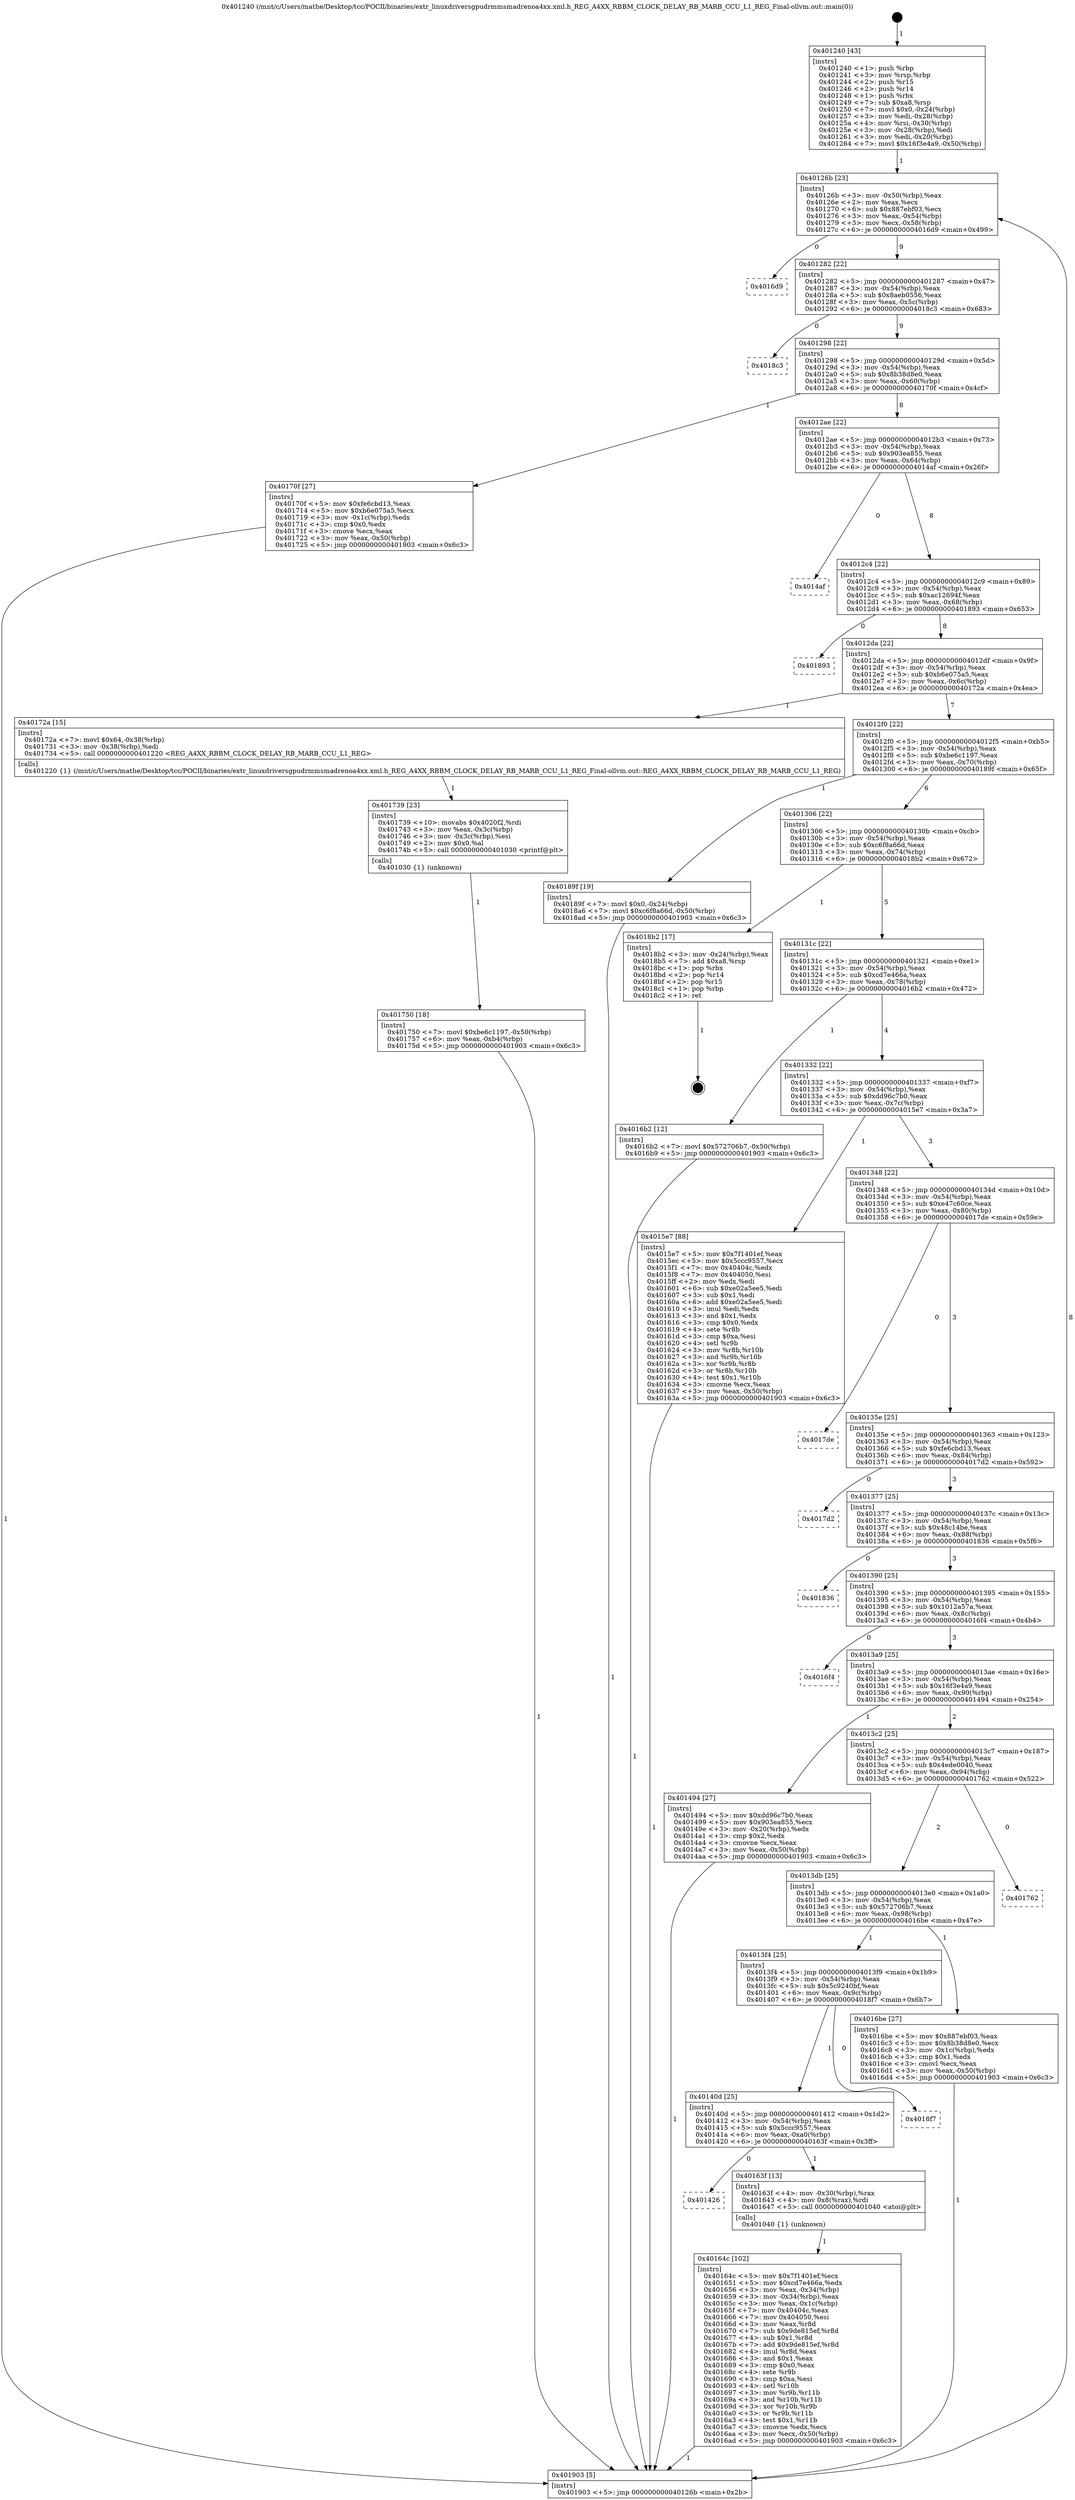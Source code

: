 digraph "0x401240" {
  label = "0x401240 (/mnt/c/Users/mathe/Desktop/tcc/POCII/binaries/extr_linuxdriversgpudrmmsmadrenoa4xx.xml.h_REG_A4XX_RBBM_CLOCK_DELAY_RB_MARB_CCU_L1_REG_Final-ollvm.out::main(0))"
  labelloc = "t"
  node[shape=record]

  Entry [label="",width=0.3,height=0.3,shape=circle,fillcolor=black,style=filled]
  "0x40126b" [label="{
     0x40126b [23]\l
     | [instrs]\l
     &nbsp;&nbsp;0x40126b \<+3\>: mov -0x50(%rbp),%eax\l
     &nbsp;&nbsp;0x40126e \<+2\>: mov %eax,%ecx\l
     &nbsp;&nbsp;0x401270 \<+6\>: sub $0x887ebf03,%ecx\l
     &nbsp;&nbsp;0x401276 \<+3\>: mov %eax,-0x54(%rbp)\l
     &nbsp;&nbsp;0x401279 \<+3\>: mov %ecx,-0x58(%rbp)\l
     &nbsp;&nbsp;0x40127c \<+6\>: je 00000000004016d9 \<main+0x499\>\l
  }"]
  "0x4016d9" [label="{
     0x4016d9\l
  }", style=dashed]
  "0x401282" [label="{
     0x401282 [22]\l
     | [instrs]\l
     &nbsp;&nbsp;0x401282 \<+5\>: jmp 0000000000401287 \<main+0x47\>\l
     &nbsp;&nbsp;0x401287 \<+3\>: mov -0x54(%rbp),%eax\l
     &nbsp;&nbsp;0x40128a \<+5\>: sub $0x8aeb0556,%eax\l
     &nbsp;&nbsp;0x40128f \<+3\>: mov %eax,-0x5c(%rbp)\l
     &nbsp;&nbsp;0x401292 \<+6\>: je 00000000004018c3 \<main+0x683\>\l
  }"]
  Exit [label="",width=0.3,height=0.3,shape=circle,fillcolor=black,style=filled,peripheries=2]
  "0x4018c3" [label="{
     0x4018c3\l
  }", style=dashed]
  "0x401298" [label="{
     0x401298 [22]\l
     | [instrs]\l
     &nbsp;&nbsp;0x401298 \<+5\>: jmp 000000000040129d \<main+0x5d\>\l
     &nbsp;&nbsp;0x40129d \<+3\>: mov -0x54(%rbp),%eax\l
     &nbsp;&nbsp;0x4012a0 \<+5\>: sub $0x8b38d8e0,%eax\l
     &nbsp;&nbsp;0x4012a5 \<+3\>: mov %eax,-0x60(%rbp)\l
     &nbsp;&nbsp;0x4012a8 \<+6\>: je 000000000040170f \<main+0x4cf\>\l
  }"]
  "0x401750" [label="{
     0x401750 [18]\l
     | [instrs]\l
     &nbsp;&nbsp;0x401750 \<+7\>: movl $0xbe6c1197,-0x50(%rbp)\l
     &nbsp;&nbsp;0x401757 \<+6\>: mov %eax,-0xb4(%rbp)\l
     &nbsp;&nbsp;0x40175d \<+5\>: jmp 0000000000401903 \<main+0x6c3\>\l
  }"]
  "0x40170f" [label="{
     0x40170f [27]\l
     | [instrs]\l
     &nbsp;&nbsp;0x40170f \<+5\>: mov $0xfe6cbd13,%eax\l
     &nbsp;&nbsp;0x401714 \<+5\>: mov $0xb6e075a5,%ecx\l
     &nbsp;&nbsp;0x401719 \<+3\>: mov -0x1c(%rbp),%edx\l
     &nbsp;&nbsp;0x40171c \<+3\>: cmp $0x0,%edx\l
     &nbsp;&nbsp;0x40171f \<+3\>: cmove %ecx,%eax\l
     &nbsp;&nbsp;0x401722 \<+3\>: mov %eax,-0x50(%rbp)\l
     &nbsp;&nbsp;0x401725 \<+5\>: jmp 0000000000401903 \<main+0x6c3\>\l
  }"]
  "0x4012ae" [label="{
     0x4012ae [22]\l
     | [instrs]\l
     &nbsp;&nbsp;0x4012ae \<+5\>: jmp 00000000004012b3 \<main+0x73\>\l
     &nbsp;&nbsp;0x4012b3 \<+3\>: mov -0x54(%rbp),%eax\l
     &nbsp;&nbsp;0x4012b6 \<+5\>: sub $0x903ea855,%eax\l
     &nbsp;&nbsp;0x4012bb \<+3\>: mov %eax,-0x64(%rbp)\l
     &nbsp;&nbsp;0x4012be \<+6\>: je 00000000004014af \<main+0x26f\>\l
  }"]
  "0x401739" [label="{
     0x401739 [23]\l
     | [instrs]\l
     &nbsp;&nbsp;0x401739 \<+10\>: movabs $0x4020f2,%rdi\l
     &nbsp;&nbsp;0x401743 \<+3\>: mov %eax,-0x3c(%rbp)\l
     &nbsp;&nbsp;0x401746 \<+3\>: mov -0x3c(%rbp),%esi\l
     &nbsp;&nbsp;0x401749 \<+2\>: mov $0x0,%al\l
     &nbsp;&nbsp;0x40174b \<+5\>: call 0000000000401030 \<printf@plt\>\l
     | [calls]\l
     &nbsp;&nbsp;0x401030 \{1\} (unknown)\l
  }"]
  "0x4014af" [label="{
     0x4014af\l
  }", style=dashed]
  "0x4012c4" [label="{
     0x4012c4 [22]\l
     | [instrs]\l
     &nbsp;&nbsp;0x4012c4 \<+5\>: jmp 00000000004012c9 \<main+0x89\>\l
     &nbsp;&nbsp;0x4012c9 \<+3\>: mov -0x54(%rbp),%eax\l
     &nbsp;&nbsp;0x4012cc \<+5\>: sub $0xac12694f,%eax\l
     &nbsp;&nbsp;0x4012d1 \<+3\>: mov %eax,-0x68(%rbp)\l
     &nbsp;&nbsp;0x4012d4 \<+6\>: je 0000000000401893 \<main+0x653\>\l
  }"]
  "0x40164c" [label="{
     0x40164c [102]\l
     | [instrs]\l
     &nbsp;&nbsp;0x40164c \<+5\>: mov $0x7f1401ef,%ecx\l
     &nbsp;&nbsp;0x401651 \<+5\>: mov $0xcd7e466a,%edx\l
     &nbsp;&nbsp;0x401656 \<+3\>: mov %eax,-0x34(%rbp)\l
     &nbsp;&nbsp;0x401659 \<+3\>: mov -0x34(%rbp),%eax\l
     &nbsp;&nbsp;0x40165c \<+3\>: mov %eax,-0x1c(%rbp)\l
     &nbsp;&nbsp;0x40165f \<+7\>: mov 0x40404c,%eax\l
     &nbsp;&nbsp;0x401666 \<+7\>: mov 0x404050,%esi\l
     &nbsp;&nbsp;0x40166d \<+3\>: mov %eax,%r8d\l
     &nbsp;&nbsp;0x401670 \<+7\>: sub $0x9de815ef,%r8d\l
     &nbsp;&nbsp;0x401677 \<+4\>: sub $0x1,%r8d\l
     &nbsp;&nbsp;0x40167b \<+7\>: add $0x9de815ef,%r8d\l
     &nbsp;&nbsp;0x401682 \<+4\>: imul %r8d,%eax\l
     &nbsp;&nbsp;0x401686 \<+3\>: and $0x1,%eax\l
     &nbsp;&nbsp;0x401689 \<+3\>: cmp $0x0,%eax\l
     &nbsp;&nbsp;0x40168c \<+4\>: sete %r9b\l
     &nbsp;&nbsp;0x401690 \<+3\>: cmp $0xa,%esi\l
     &nbsp;&nbsp;0x401693 \<+4\>: setl %r10b\l
     &nbsp;&nbsp;0x401697 \<+3\>: mov %r9b,%r11b\l
     &nbsp;&nbsp;0x40169a \<+3\>: and %r10b,%r11b\l
     &nbsp;&nbsp;0x40169d \<+3\>: xor %r10b,%r9b\l
     &nbsp;&nbsp;0x4016a0 \<+3\>: or %r9b,%r11b\l
     &nbsp;&nbsp;0x4016a3 \<+4\>: test $0x1,%r11b\l
     &nbsp;&nbsp;0x4016a7 \<+3\>: cmovne %edx,%ecx\l
     &nbsp;&nbsp;0x4016aa \<+3\>: mov %ecx,-0x50(%rbp)\l
     &nbsp;&nbsp;0x4016ad \<+5\>: jmp 0000000000401903 \<main+0x6c3\>\l
  }"]
  "0x401893" [label="{
     0x401893\l
  }", style=dashed]
  "0x4012da" [label="{
     0x4012da [22]\l
     | [instrs]\l
     &nbsp;&nbsp;0x4012da \<+5\>: jmp 00000000004012df \<main+0x9f\>\l
     &nbsp;&nbsp;0x4012df \<+3\>: mov -0x54(%rbp),%eax\l
     &nbsp;&nbsp;0x4012e2 \<+5\>: sub $0xb6e075a5,%eax\l
     &nbsp;&nbsp;0x4012e7 \<+3\>: mov %eax,-0x6c(%rbp)\l
     &nbsp;&nbsp;0x4012ea \<+6\>: je 000000000040172a \<main+0x4ea\>\l
  }"]
  "0x401426" [label="{
     0x401426\l
  }", style=dashed]
  "0x40172a" [label="{
     0x40172a [15]\l
     | [instrs]\l
     &nbsp;&nbsp;0x40172a \<+7\>: movl $0x64,-0x38(%rbp)\l
     &nbsp;&nbsp;0x401731 \<+3\>: mov -0x38(%rbp),%edi\l
     &nbsp;&nbsp;0x401734 \<+5\>: call 0000000000401220 \<REG_A4XX_RBBM_CLOCK_DELAY_RB_MARB_CCU_L1_REG\>\l
     | [calls]\l
     &nbsp;&nbsp;0x401220 \{1\} (/mnt/c/Users/mathe/Desktop/tcc/POCII/binaries/extr_linuxdriversgpudrmmsmadrenoa4xx.xml.h_REG_A4XX_RBBM_CLOCK_DELAY_RB_MARB_CCU_L1_REG_Final-ollvm.out::REG_A4XX_RBBM_CLOCK_DELAY_RB_MARB_CCU_L1_REG)\l
  }"]
  "0x4012f0" [label="{
     0x4012f0 [22]\l
     | [instrs]\l
     &nbsp;&nbsp;0x4012f0 \<+5\>: jmp 00000000004012f5 \<main+0xb5\>\l
     &nbsp;&nbsp;0x4012f5 \<+3\>: mov -0x54(%rbp),%eax\l
     &nbsp;&nbsp;0x4012f8 \<+5\>: sub $0xbe6c1197,%eax\l
     &nbsp;&nbsp;0x4012fd \<+3\>: mov %eax,-0x70(%rbp)\l
     &nbsp;&nbsp;0x401300 \<+6\>: je 000000000040189f \<main+0x65f\>\l
  }"]
  "0x40163f" [label="{
     0x40163f [13]\l
     | [instrs]\l
     &nbsp;&nbsp;0x40163f \<+4\>: mov -0x30(%rbp),%rax\l
     &nbsp;&nbsp;0x401643 \<+4\>: mov 0x8(%rax),%rdi\l
     &nbsp;&nbsp;0x401647 \<+5\>: call 0000000000401040 \<atoi@plt\>\l
     | [calls]\l
     &nbsp;&nbsp;0x401040 \{1\} (unknown)\l
  }"]
  "0x40189f" [label="{
     0x40189f [19]\l
     | [instrs]\l
     &nbsp;&nbsp;0x40189f \<+7\>: movl $0x0,-0x24(%rbp)\l
     &nbsp;&nbsp;0x4018a6 \<+7\>: movl $0xc6f8a66d,-0x50(%rbp)\l
     &nbsp;&nbsp;0x4018ad \<+5\>: jmp 0000000000401903 \<main+0x6c3\>\l
  }"]
  "0x401306" [label="{
     0x401306 [22]\l
     | [instrs]\l
     &nbsp;&nbsp;0x401306 \<+5\>: jmp 000000000040130b \<main+0xcb\>\l
     &nbsp;&nbsp;0x40130b \<+3\>: mov -0x54(%rbp),%eax\l
     &nbsp;&nbsp;0x40130e \<+5\>: sub $0xc6f8a66d,%eax\l
     &nbsp;&nbsp;0x401313 \<+3\>: mov %eax,-0x74(%rbp)\l
     &nbsp;&nbsp;0x401316 \<+6\>: je 00000000004018b2 \<main+0x672\>\l
  }"]
  "0x40140d" [label="{
     0x40140d [25]\l
     | [instrs]\l
     &nbsp;&nbsp;0x40140d \<+5\>: jmp 0000000000401412 \<main+0x1d2\>\l
     &nbsp;&nbsp;0x401412 \<+3\>: mov -0x54(%rbp),%eax\l
     &nbsp;&nbsp;0x401415 \<+5\>: sub $0x5ccc9557,%eax\l
     &nbsp;&nbsp;0x40141a \<+6\>: mov %eax,-0xa0(%rbp)\l
     &nbsp;&nbsp;0x401420 \<+6\>: je 000000000040163f \<main+0x3ff\>\l
  }"]
  "0x4018b2" [label="{
     0x4018b2 [17]\l
     | [instrs]\l
     &nbsp;&nbsp;0x4018b2 \<+3\>: mov -0x24(%rbp),%eax\l
     &nbsp;&nbsp;0x4018b5 \<+7\>: add $0xa8,%rsp\l
     &nbsp;&nbsp;0x4018bc \<+1\>: pop %rbx\l
     &nbsp;&nbsp;0x4018bd \<+2\>: pop %r14\l
     &nbsp;&nbsp;0x4018bf \<+2\>: pop %r15\l
     &nbsp;&nbsp;0x4018c1 \<+1\>: pop %rbp\l
     &nbsp;&nbsp;0x4018c2 \<+1\>: ret\l
  }"]
  "0x40131c" [label="{
     0x40131c [22]\l
     | [instrs]\l
     &nbsp;&nbsp;0x40131c \<+5\>: jmp 0000000000401321 \<main+0xe1\>\l
     &nbsp;&nbsp;0x401321 \<+3\>: mov -0x54(%rbp),%eax\l
     &nbsp;&nbsp;0x401324 \<+5\>: sub $0xcd7e466a,%eax\l
     &nbsp;&nbsp;0x401329 \<+3\>: mov %eax,-0x78(%rbp)\l
     &nbsp;&nbsp;0x40132c \<+6\>: je 00000000004016b2 \<main+0x472\>\l
  }"]
  "0x4018f7" [label="{
     0x4018f7\l
  }", style=dashed]
  "0x4016b2" [label="{
     0x4016b2 [12]\l
     | [instrs]\l
     &nbsp;&nbsp;0x4016b2 \<+7\>: movl $0x572706b7,-0x50(%rbp)\l
     &nbsp;&nbsp;0x4016b9 \<+5\>: jmp 0000000000401903 \<main+0x6c3\>\l
  }"]
  "0x401332" [label="{
     0x401332 [22]\l
     | [instrs]\l
     &nbsp;&nbsp;0x401332 \<+5\>: jmp 0000000000401337 \<main+0xf7\>\l
     &nbsp;&nbsp;0x401337 \<+3\>: mov -0x54(%rbp),%eax\l
     &nbsp;&nbsp;0x40133a \<+5\>: sub $0xdd96c7b0,%eax\l
     &nbsp;&nbsp;0x40133f \<+3\>: mov %eax,-0x7c(%rbp)\l
     &nbsp;&nbsp;0x401342 \<+6\>: je 00000000004015e7 \<main+0x3a7\>\l
  }"]
  "0x4013f4" [label="{
     0x4013f4 [25]\l
     | [instrs]\l
     &nbsp;&nbsp;0x4013f4 \<+5\>: jmp 00000000004013f9 \<main+0x1b9\>\l
     &nbsp;&nbsp;0x4013f9 \<+3\>: mov -0x54(%rbp),%eax\l
     &nbsp;&nbsp;0x4013fc \<+5\>: sub $0x5c9240bf,%eax\l
     &nbsp;&nbsp;0x401401 \<+6\>: mov %eax,-0x9c(%rbp)\l
     &nbsp;&nbsp;0x401407 \<+6\>: je 00000000004018f7 \<main+0x6b7\>\l
  }"]
  "0x4015e7" [label="{
     0x4015e7 [88]\l
     | [instrs]\l
     &nbsp;&nbsp;0x4015e7 \<+5\>: mov $0x7f1401ef,%eax\l
     &nbsp;&nbsp;0x4015ec \<+5\>: mov $0x5ccc9557,%ecx\l
     &nbsp;&nbsp;0x4015f1 \<+7\>: mov 0x40404c,%edx\l
     &nbsp;&nbsp;0x4015f8 \<+7\>: mov 0x404050,%esi\l
     &nbsp;&nbsp;0x4015ff \<+2\>: mov %edx,%edi\l
     &nbsp;&nbsp;0x401601 \<+6\>: sub $0xe02a5ee5,%edi\l
     &nbsp;&nbsp;0x401607 \<+3\>: sub $0x1,%edi\l
     &nbsp;&nbsp;0x40160a \<+6\>: add $0xe02a5ee5,%edi\l
     &nbsp;&nbsp;0x401610 \<+3\>: imul %edi,%edx\l
     &nbsp;&nbsp;0x401613 \<+3\>: and $0x1,%edx\l
     &nbsp;&nbsp;0x401616 \<+3\>: cmp $0x0,%edx\l
     &nbsp;&nbsp;0x401619 \<+4\>: sete %r8b\l
     &nbsp;&nbsp;0x40161d \<+3\>: cmp $0xa,%esi\l
     &nbsp;&nbsp;0x401620 \<+4\>: setl %r9b\l
     &nbsp;&nbsp;0x401624 \<+3\>: mov %r8b,%r10b\l
     &nbsp;&nbsp;0x401627 \<+3\>: and %r9b,%r10b\l
     &nbsp;&nbsp;0x40162a \<+3\>: xor %r9b,%r8b\l
     &nbsp;&nbsp;0x40162d \<+3\>: or %r8b,%r10b\l
     &nbsp;&nbsp;0x401630 \<+4\>: test $0x1,%r10b\l
     &nbsp;&nbsp;0x401634 \<+3\>: cmovne %ecx,%eax\l
     &nbsp;&nbsp;0x401637 \<+3\>: mov %eax,-0x50(%rbp)\l
     &nbsp;&nbsp;0x40163a \<+5\>: jmp 0000000000401903 \<main+0x6c3\>\l
  }"]
  "0x401348" [label="{
     0x401348 [22]\l
     | [instrs]\l
     &nbsp;&nbsp;0x401348 \<+5\>: jmp 000000000040134d \<main+0x10d\>\l
     &nbsp;&nbsp;0x40134d \<+3\>: mov -0x54(%rbp),%eax\l
     &nbsp;&nbsp;0x401350 \<+5\>: sub $0xe47c60ce,%eax\l
     &nbsp;&nbsp;0x401355 \<+3\>: mov %eax,-0x80(%rbp)\l
     &nbsp;&nbsp;0x401358 \<+6\>: je 00000000004017de \<main+0x59e\>\l
  }"]
  "0x4016be" [label="{
     0x4016be [27]\l
     | [instrs]\l
     &nbsp;&nbsp;0x4016be \<+5\>: mov $0x887ebf03,%eax\l
     &nbsp;&nbsp;0x4016c3 \<+5\>: mov $0x8b38d8e0,%ecx\l
     &nbsp;&nbsp;0x4016c8 \<+3\>: mov -0x1c(%rbp),%edx\l
     &nbsp;&nbsp;0x4016cb \<+3\>: cmp $0x1,%edx\l
     &nbsp;&nbsp;0x4016ce \<+3\>: cmovl %ecx,%eax\l
     &nbsp;&nbsp;0x4016d1 \<+3\>: mov %eax,-0x50(%rbp)\l
     &nbsp;&nbsp;0x4016d4 \<+5\>: jmp 0000000000401903 \<main+0x6c3\>\l
  }"]
  "0x4017de" [label="{
     0x4017de\l
  }", style=dashed]
  "0x40135e" [label="{
     0x40135e [25]\l
     | [instrs]\l
     &nbsp;&nbsp;0x40135e \<+5\>: jmp 0000000000401363 \<main+0x123\>\l
     &nbsp;&nbsp;0x401363 \<+3\>: mov -0x54(%rbp),%eax\l
     &nbsp;&nbsp;0x401366 \<+5\>: sub $0xfe6cbd13,%eax\l
     &nbsp;&nbsp;0x40136b \<+6\>: mov %eax,-0x84(%rbp)\l
     &nbsp;&nbsp;0x401371 \<+6\>: je 00000000004017d2 \<main+0x592\>\l
  }"]
  "0x4013db" [label="{
     0x4013db [25]\l
     | [instrs]\l
     &nbsp;&nbsp;0x4013db \<+5\>: jmp 00000000004013e0 \<main+0x1a0\>\l
     &nbsp;&nbsp;0x4013e0 \<+3\>: mov -0x54(%rbp),%eax\l
     &nbsp;&nbsp;0x4013e3 \<+5\>: sub $0x572706b7,%eax\l
     &nbsp;&nbsp;0x4013e8 \<+6\>: mov %eax,-0x98(%rbp)\l
     &nbsp;&nbsp;0x4013ee \<+6\>: je 00000000004016be \<main+0x47e\>\l
  }"]
  "0x4017d2" [label="{
     0x4017d2\l
  }", style=dashed]
  "0x401377" [label="{
     0x401377 [25]\l
     | [instrs]\l
     &nbsp;&nbsp;0x401377 \<+5\>: jmp 000000000040137c \<main+0x13c\>\l
     &nbsp;&nbsp;0x40137c \<+3\>: mov -0x54(%rbp),%eax\l
     &nbsp;&nbsp;0x40137f \<+5\>: sub $0x48c14be,%eax\l
     &nbsp;&nbsp;0x401384 \<+6\>: mov %eax,-0x88(%rbp)\l
     &nbsp;&nbsp;0x40138a \<+6\>: je 0000000000401836 \<main+0x5f6\>\l
  }"]
  "0x401762" [label="{
     0x401762\l
  }", style=dashed]
  "0x401836" [label="{
     0x401836\l
  }", style=dashed]
  "0x401390" [label="{
     0x401390 [25]\l
     | [instrs]\l
     &nbsp;&nbsp;0x401390 \<+5\>: jmp 0000000000401395 \<main+0x155\>\l
     &nbsp;&nbsp;0x401395 \<+3\>: mov -0x54(%rbp),%eax\l
     &nbsp;&nbsp;0x401398 \<+5\>: sub $0x1012a57a,%eax\l
     &nbsp;&nbsp;0x40139d \<+6\>: mov %eax,-0x8c(%rbp)\l
     &nbsp;&nbsp;0x4013a3 \<+6\>: je 00000000004016f4 \<main+0x4b4\>\l
  }"]
  "0x401240" [label="{
     0x401240 [43]\l
     | [instrs]\l
     &nbsp;&nbsp;0x401240 \<+1\>: push %rbp\l
     &nbsp;&nbsp;0x401241 \<+3\>: mov %rsp,%rbp\l
     &nbsp;&nbsp;0x401244 \<+2\>: push %r15\l
     &nbsp;&nbsp;0x401246 \<+2\>: push %r14\l
     &nbsp;&nbsp;0x401248 \<+1\>: push %rbx\l
     &nbsp;&nbsp;0x401249 \<+7\>: sub $0xa8,%rsp\l
     &nbsp;&nbsp;0x401250 \<+7\>: movl $0x0,-0x24(%rbp)\l
     &nbsp;&nbsp;0x401257 \<+3\>: mov %edi,-0x28(%rbp)\l
     &nbsp;&nbsp;0x40125a \<+4\>: mov %rsi,-0x30(%rbp)\l
     &nbsp;&nbsp;0x40125e \<+3\>: mov -0x28(%rbp),%edi\l
     &nbsp;&nbsp;0x401261 \<+3\>: mov %edi,-0x20(%rbp)\l
     &nbsp;&nbsp;0x401264 \<+7\>: movl $0x16f3e4a9,-0x50(%rbp)\l
  }"]
  "0x4016f4" [label="{
     0x4016f4\l
  }", style=dashed]
  "0x4013a9" [label="{
     0x4013a9 [25]\l
     | [instrs]\l
     &nbsp;&nbsp;0x4013a9 \<+5\>: jmp 00000000004013ae \<main+0x16e\>\l
     &nbsp;&nbsp;0x4013ae \<+3\>: mov -0x54(%rbp),%eax\l
     &nbsp;&nbsp;0x4013b1 \<+5\>: sub $0x16f3e4a9,%eax\l
     &nbsp;&nbsp;0x4013b6 \<+6\>: mov %eax,-0x90(%rbp)\l
     &nbsp;&nbsp;0x4013bc \<+6\>: je 0000000000401494 \<main+0x254\>\l
  }"]
  "0x401903" [label="{
     0x401903 [5]\l
     | [instrs]\l
     &nbsp;&nbsp;0x401903 \<+5\>: jmp 000000000040126b \<main+0x2b\>\l
  }"]
  "0x401494" [label="{
     0x401494 [27]\l
     | [instrs]\l
     &nbsp;&nbsp;0x401494 \<+5\>: mov $0xdd96c7b0,%eax\l
     &nbsp;&nbsp;0x401499 \<+5\>: mov $0x903ea855,%ecx\l
     &nbsp;&nbsp;0x40149e \<+3\>: mov -0x20(%rbp),%edx\l
     &nbsp;&nbsp;0x4014a1 \<+3\>: cmp $0x2,%edx\l
     &nbsp;&nbsp;0x4014a4 \<+3\>: cmovne %ecx,%eax\l
     &nbsp;&nbsp;0x4014a7 \<+3\>: mov %eax,-0x50(%rbp)\l
     &nbsp;&nbsp;0x4014aa \<+5\>: jmp 0000000000401903 \<main+0x6c3\>\l
  }"]
  "0x4013c2" [label="{
     0x4013c2 [25]\l
     | [instrs]\l
     &nbsp;&nbsp;0x4013c2 \<+5\>: jmp 00000000004013c7 \<main+0x187\>\l
     &nbsp;&nbsp;0x4013c7 \<+3\>: mov -0x54(%rbp),%eax\l
     &nbsp;&nbsp;0x4013ca \<+5\>: sub $0x4ede0040,%eax\l
     &nbsp;&nbsp;0x4013cf \<+6\>: mov %eax,-0x94(%rbp)\l
     &nbsp;&nbsp;0x4013d5 \<+6\>: je 0000000000401762 \<main+0x522\>\l
  }"]
  Entry -> "0x401240" [label=" 1"]
  "0x40126b" -> "0x4016d9" [label=" 0"]
  "0x40126b" -> "0x401282" [label=" 9"]
  "0x4018b2" -> Exit [label=" 1"]
  "0x401282" -> "0x4018c3" [label=" 0"]
  "0x401282" -> "0x401298" [label=" 9"]
  "0x40189f" -> "0x401903" [label=" 1"]
  "0x401298" -> "0x40170f" [label=" 1"]
  "0x401298" -> "0x4012ae" [label=" 8"]
  "0x401750" -> "0x401903" [label=" 1"]
  "0x4012ae" -> "0x4014af" [label=" 0"]
  "0x4012ae" -> "0x4012c4" [label=" 8"]
  "0x401739" -> "0x401750" [label=" 1"]
  "0x4012c4" -> "0x401893" [label=" 0"]
  "0x4012c4" -> "0x4012da" [label=" 8"]
  "0x40172a" -> "0x401739" [label=" 1"]
  "0x4012da" -> "0x40172a" [label=" 1"]
  "0x4012da" -> "0x4012f0" [label=" 7"]
  "0x40170f" -> "0x401903" [label=" 1"]
  "0x4012f0" -> "0x40189f" [label=" 1"]
  "0x4012f0" -> "0x401306" [label=" 6"]
  "0x4016be" -> "0x401903" [label=" 1"]
  "0x401306" -> "0x4018b2" [label=" 1"]
  "0x401306" -> "0x40131c" [label=" 5"]
  "0x40164c" -> "0x401903" [label=" 1"]
  "0x40131c" -> "0x4016b2" [label=" 1"]
  "0x40131c" -> "0x401332" [label=" 4"]
  "0x40163f" -> "0x40164c" [label=" 1"]
  "0x401332" -> "0x4015e7" [label=" 1"]
  "0x401332" -> "0x401348" [label=" 3"]
  "0x40140d" -> "0x40163f" [label=" 1"]
  "0x401348" -> "0x4017de" [label=" 0"]
  "0x401348" -> "0x40135e" [label=" 3"]
  "0x4016b2" -> "0x401903" [label=" 1"]
  "0x40135e" -> "0x4017d2" [label=" 0"]
  "0x40135e" -> "0x401377" [label=" 3"]
  "0x4013f4" -> "0x4018f7" [label=" 0"]
  "0x401377" -> "0x401836" [label=" 0"]
  "0x401377" -> "0x401390" [label=" 3"]
  "0x40140d" -> "0x401426" [label=" 0"]
  "0x401390" -> "0x4016f4" [label=" 0"]
  "0x401390" -> "0x4013a9" [label=" 3"]
  "0x4013db" -> "0x4016be" [label=" 1"]
  "0x4013a9" -> "0x401494" [label=" 1"]
  "0x4013a9" -> "0x4013c2" [label=" 2"]
  "0x401494" -> "0x401903" [label=" 1"]
  "0x401240" -> "0x40126b" [label=" 1"]
  "0x401903" -> "0x40126b" [label=" 8"]
  "0x4015e7" -> "0x401903" [label=" 1"]
  "0x4013db" -> "0x4013f4" [label=" 1"]
  "0x4013c2" -> "0x401762" [label=" 0"]
  "0x4013c2" -> "0x4013db" [label=" 2"]
  "0x4013f4" -> "0x40140d" [label=" 1"]
}
